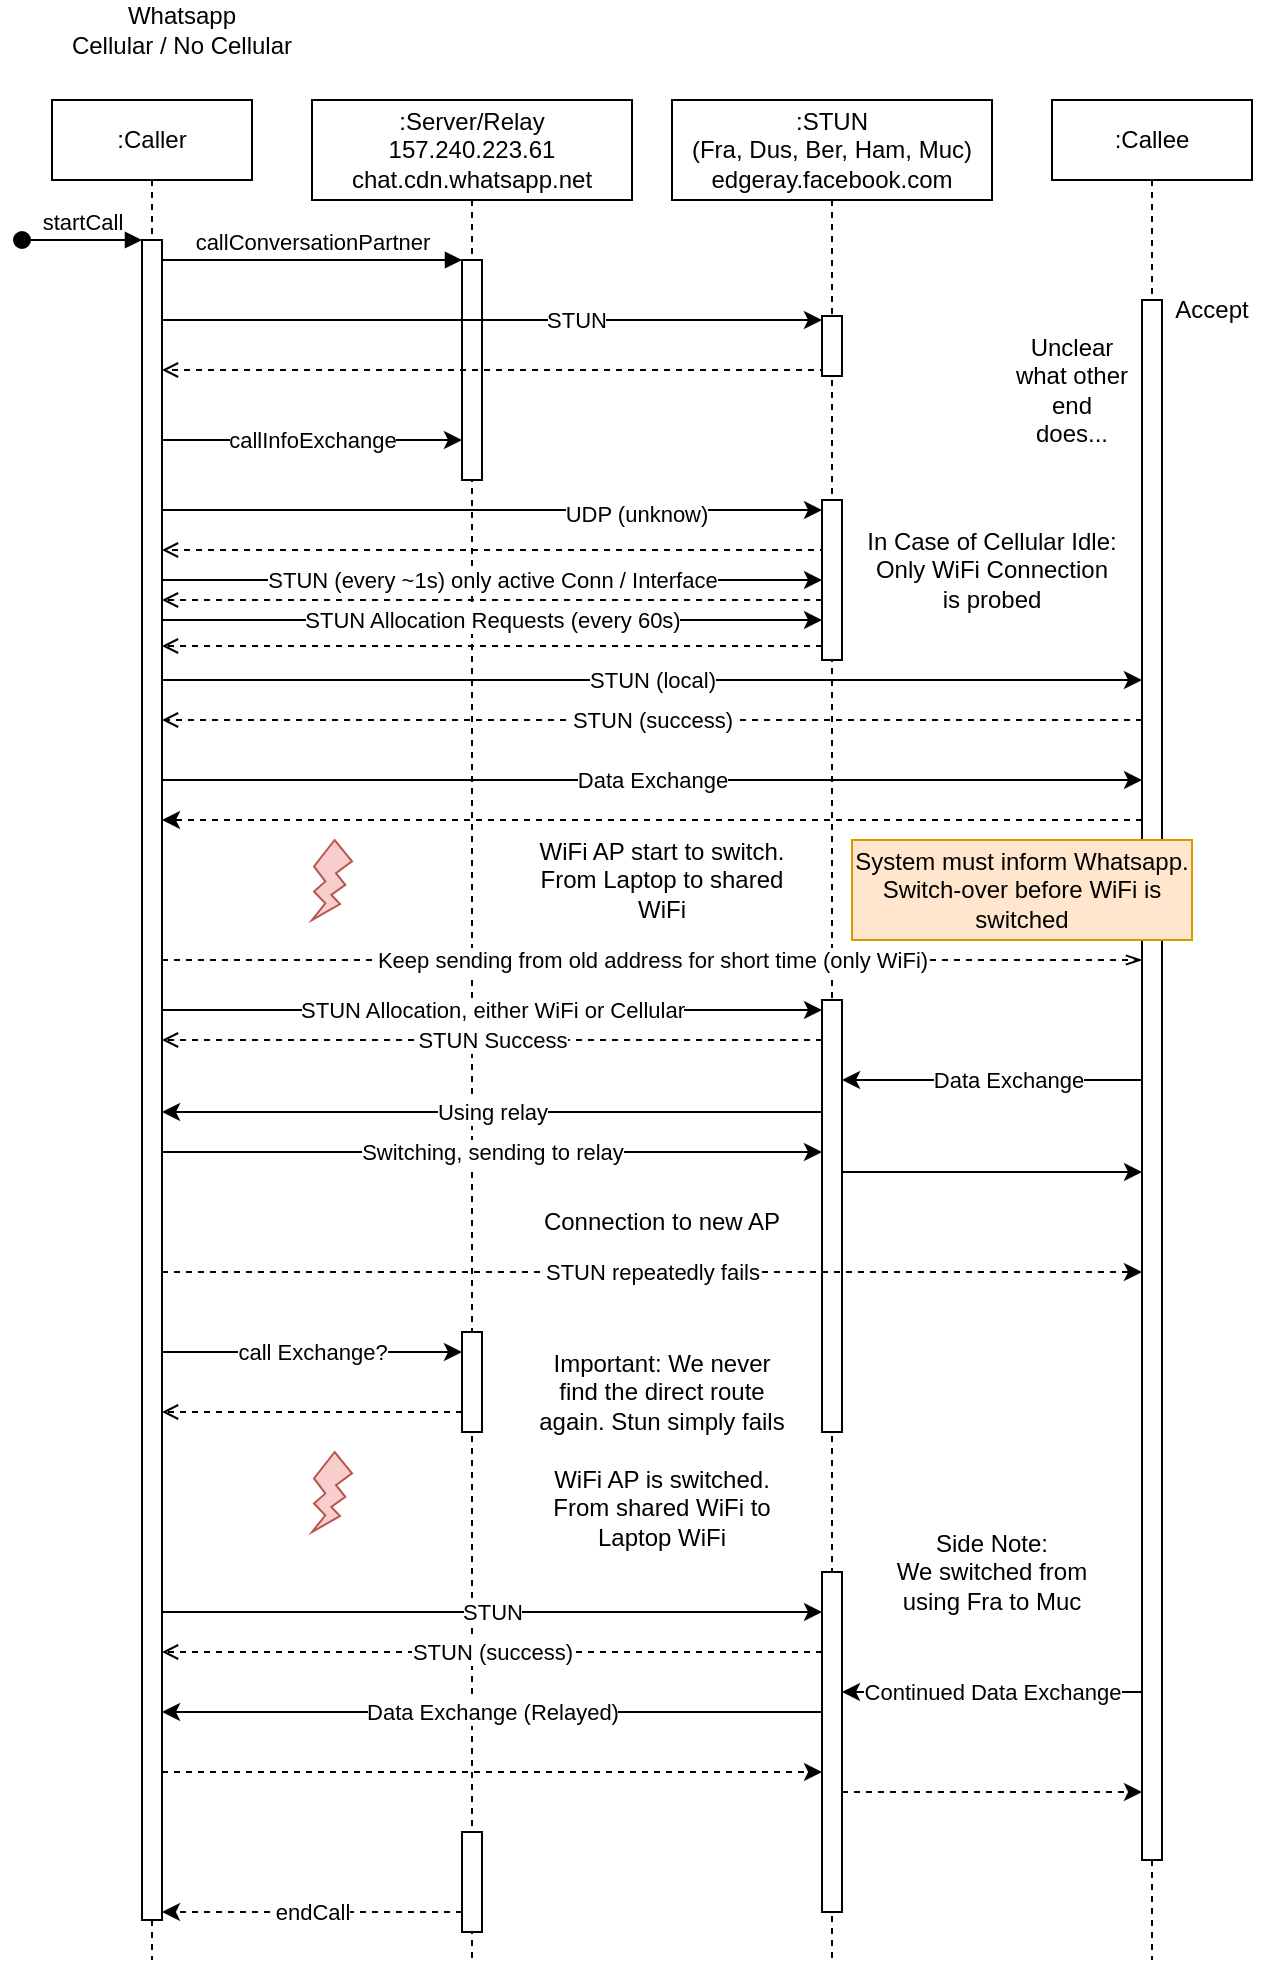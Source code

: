 <mxfile version="23.1.6" type="device">
  <diagram name="Page-1" id="2YBvvXClWsGukQMizWep">
    <mxGraphModel dx="951" dy="952" grid="1" gridSize="10" guides="1" tooltips="1" connect="1" arrows="1" fold="1" page="1" pageScale="1" pageWidth="850" pageHeight="1100" math="0" shadow="0">
      <root>
        <mxCell id="0" />
        <mxCell id="1" parent="0" />
        <mxCell id="aM9ryv3xv72pqoxQDRHE-1" value=":Caller" style="shape=umlLifeline;perimeter=lifelinePerimeter;whiteSpace=wrap;html=1;container=0;dropTarget=0;collapsible=0;recursiveResize=0;outlineConnect=0;portConstraint=eastwest;newEdgeStyle={&quot;edgeStyle&quot;:&quot;elbowEdgeStyle&quot;,&quot;elbow&quot;:&quot;vertical&quot;,&quot;curved&quot;:0,&quot;rounded&quot;:0};" parent="1" vertex="1">
          <mxGeometry x="40" y="60" width="100" height="930" as="geometry" />
        </mxCell>
        <mxCell id="aM9ryv3xv72pqoxQDRHE-2" value="" style="html=1;points=[];perimeter=orthogonalPerimeter;outlineConnect=0;targetShapes=umlLifeline;portConstraint=eastwest;newEdgeStyle={&quot;edgeStyle&quot;:&quot;elbowEdgeStyle&quot;,&quot;elbow&quot;:&quot;vertical&quot;,&quot;curved&quot;:0,&quot;rounded&quot;:0};" parent="aM9ryv3xv72pqoxQDRHE-1" vertex="1">
          <mxGeometry x="45" y="70" width="10" height="840" as="geometry" />
        </mxCell>
        <mxCell id="aM9ryv3xv72pqoxQDRHE-3" value="startCall" style="html=1;verticalAlign=bottom;startArrow=oval;endArrow=block;startSize=8;edgeStyle=elbowEdgeStyle;elbow=vertical;curved=0;rounded=0;" parent="aM9ryv3xv72pqoxQDRHE-1" target="aM9ryv3xv72pqoxQDRHE-2" edge="1">
          <mxGeometry relative="1" as="geometry">
            <mxPoint x="-15" y="70" as="sourcePoint" />
          </mxGeometry>
        </mxCell>
        <mxCell id="aM9ryv3xv72pqoxQDRHE-5" value=":Callee" style="shape=umlLifeline;perimeter=lifelinePerimeter;whiteSpace=wrap;html=1;container=0;dropTarget=0;collapsible=0;recursiveResize=0;outlineConnect=0;portConstraint=eastwest;newEdgeStyle={&quot;edgeStyle&quot;:&quot;elbowEdgeStyle&quot;,&quot;elbow&quot;:&quot;vertical&quot;,&quot;curved&quot;:0,&quot;rounded&quot;:0};" parent="1" vertex="1">
          <mxGeometry x="540" y="60" width="100" height="930" as="geometry" />
        </mxCell>
        <mxCell id="aM9ryv3xv72pqoxQDRHE-6" value="" style="html=1;points=[];perimeter=orthogonalPerimeter;outlineConnect=0;targetShapes=umlLifeline;portConstraint=eastwest;newEdgeStyle={&quot;edgeStyle&quot;:&quot;elbowEdgeStyle&quot;,&quot;elbow&quot;:&quot;vertical&quot;,&quot;curved&quot;:0,&quot;rounded&quot;:0};" parent="aM9ryv3xv72pqoxQDRHE-5" vertex="1">
          <mxGeometry x="45" y="100" width="10" height="780" as="geometry" />
        </mxCell>
        <mxCell id="aM9ryv3xv72pqoxQDRHE-7" value="callConversationPartner" style="html=1;verticalAlign=bottom;endArrow=block;edgeStyle=elbowEdgeStyle;elbow=vertical;curved=0;rounded=0;" parent="1" source="aM9ryv3xv72pqoxQDRHE-2" target="WFi1dZbMZDN4WK06_wDY-4" edge="1">
          <mxGeometry relative="1" as="geometry">
            <mxPoint x="195" y="150" as="sourcePoint" />
            <Array as="points">
              <mxPoint x="180" y="140" />
            </Array>
            <mxPoint x="190" y="150" as="targetPoint" />
          </mxGeometry>
        </mxCell>
        <mxCell id="WFi1dZbMZDN4WK06_wDY-1" value="Whatsapp&lt;br&gt;Cellular / No Cellular" style="text;html=1;align=center;verticalAlign=middle;whiteSpace=wrap;rounded=0;" vertex="1" parent="1">
          <mxGeometry x="40" y="10" width="130" height="30" as="geometry" />
        </mxCell>
        <mxCell id="WFi1dZbMZDN4WK06_wDY-2" value=":Server/Relay&lt;br&gt;157.240.223.61&lt;br&gt;chat.cdn.whatsapp.net" style="shape=umlLifeline;perimeter=lifelinePerimeter;whiteSpace=wrap;html=1;container=1;dropTarget=0;collapsible=0;recursiveResize=0;outlineConnect=0;portConstraint=eastwest;newEdgeStyle={&quot;curved&quot;:0,&quot;rounded&quot;:0};size=50;" vertex="1" parent="1">
          <mxGeometry x="170" y="60" width="160" height="930" as="geometry" />
        </mxCell>
        <mxCell id="WFi1dZbMZDN4WK06_wDY-4" value="" style="html=1;points=[];perimeter=orthogonalPerimeter;outlineConnect=0;targetShapes=umlLifeline;portConstraint=eastwest;newEdgeStyle={&quot;edgeStyle&quot;:&quot;elbowEdgeStyle&quot;,&quot;elbow&quot;:&quot;vertical&quot;,&quot;curved&quot;:0,&quot;rounded&quot;:0};" vertex="1" parent="WFi1dZbMZDN4WK06_wDY-2">
          <mxGeometry x="75" y="80" width="10" height="110" as="geometry" />
        </mxCell>
        <mxCell id="WFi1dZbMZDN4WK06_wDY-37" value="" style="html=1;points=[];perimeter=orthogonalPerimeter;outlineConnect=0;targetShapes=umlLifeline;portConstraint=eastwest;newEdgeStyle={&quot;edgeStyle&quot;:&quot;elbowEdgeStyle&quot;,&quot;elbow&quot;:&quot;vertical&quot;,&quot;curved&quot;:0,&quot;rounded&quot;:0};" vertex="1" parent="WFi1dZbMZDN4WK06_wDY-2">
          <mxGeometry x="75" y="616" width="10" height="50" as="geometry" />
        </mxCell>
        <mxCell id="WFi1dZbMZDN4WK06_wDY-56" value="" style="html=1;points=[];perimeter=orthogonalPerimeter;outlineConnect=0;targetShapes=umlLifeline;portConstraint=eastwest;newEdgeStyle={&quot;edgeStyle&quot;:&quot;elbowEdgeStyle&quot;,&quot;elbow&quot;:&quot;vertical&quot;,&quot;curved&quot;:0,&quot;rounded&quot;:0};" vertex="1" parent="WFi1dZbMZDN4WK06_wDY-2">
          <mxGeometry x="75" y="866" width="10" height="50" as="geometry" />
        </mxCell>
        <mxCell id="WFi1dZbMZDN4WK06_wDY-5" value=":STUN&lt;br&gt;(Fra, Dus, Ber, Ham, Muc)&lt;br&gt;edgeray.facebook.com" style="shape=umlLifeline;perimeter=lifelinePerimeter;whiteSpace=wrap;html=1;container=1;dropTarget=0;collapsible=0;recursiveResize=0;outlineConnect=0;portConstraint=eastwest;newEdgeStyle={&quot;curved&quot;:0,&quot;rounded&quot;:0};size=50;" vertex="1" parent="1">
          <mxGeometry x="350" y="60" width="160" height="930" as="geometry" />
        </mxCell>
        <mxCell id="WFi1dZbMZDN4WK06_wDY-6" value="" style="html=1;points=[[0,0,0,0,5],[0,1,0,0,-5],[1,0,0,0,5],[1,1,0,0,-5]];perimeter=orthogonalPerimeter;outlineConnect=0;targetShapes=umlLifeline;portConstraint=eastwest;newEdgeStyle={&quot;curved&quot;:0,&quot;rounded&quot;:0};" vertex="1" parent="WFi1dZbMZDN4WK06_wDY-5">
          <mxGeometry x="75" y="108" width="10" height="30" as="geometry" />
        </mxCell>
        <mxCell id="WFi1dZbMZDN4WK06_wDY-10" value="" style="html=1;points=[[0,0,0,0,5],[0,1,0,0,-5],[1,0,0,0,5],[1,1,0,0,-5]];perimeter=orthogonalPerimeter;outlineConnect=0;targetShapes=umlLifeline;portConstraint=eastwest;newEdgeStyle={&quot;curved&quot;:0,&quot;rounded&quot;:0};" vertex="1" parent="WFi1dZbMZDN4WK06_wDY-5">
          <mxGeometry x="75" y="200" width="10" height="80" as="geometry" />
        </mxCell>
        <mxCell id="WFi1dZbMZDN4WK06_wDY-25" value="" style="html=1;points=[[0,0,0,0,5],[0,1,0,0,-5],[1,0,0,0,5],[1,1,0,0,-5]];perimeter=orthogonalPerimeter;outlineConnect=0;targetShapes=umlLifeline;portConstraint=eastwest;newEdgeStyle={&quot;curved&quot;:0,&quot;rounded&quot;:0};" vertex="1" parent="WFi1dZbMZDN4WK06_wDY-5">
          <mxGeometry x="75" y="450" width="10" height="216" as="geometry" />
        </mxCell>
        <mxCell id="WFi1dZbMZDN4WK06_wDY-44" value="" style="html=1;points=[[0,0,0,0,5],[0,1,0,0,-5],[1,0,0,0,5],[1,1,0,0,-5]];perimeter=orthogonalPerimeter;outlineConnect=0;targetShapes=umlLifeline;portConstraint=eastwest;newEdgeStyle={&quot;curved&quot;:0,&quot;rounded&quot;:0};" vertex="1" parent="WFi1dZbMZDN4WK06_wDY-5">
          <mxGeometry x="75" y="736" width="10" height="170" as="geometry" />
        </mxCell>
        <mxCell id="WFi1dZbMZDN4WK06_wDY-7" value="STUN" style="edgeStyle=elbowEdgeStyle;rounded=0;orthogonalLoop=1;jettySize=auto;html=1;elbow=vertical;curved=0;" edge="1" parent="1" source="aM9ryv3xv72pqoxQDRHE-2" target="WFi1dZbMZDN4WK06_wDY-6">
          <mxGeometry x="0.25" relative="1" as="geometry">
            <Array as="points">
              <mxPoint x="275" y="170" />
            </Array>
            <mxPoint as="offset" />
          </mxGeometry>
        </mxCell>
        <mxCell id="WFi1dZbMZDN4WK06_wDY-8" style="edgeStyle=orthogonalEdgeStyle;rounded=0;orthogonalLoop=1;jettySize=auto;html=1;curved=0;dashed=1;endArrow=open;endFill=0;exitX=0;exitY=1;exitDx=0;exitDy=-5;exitPerimeter=0;" edge="1" parent="1" source="WFi1dZbMZDN4WK06_wDY-6" target="aM9ryv3xv72pqoxQDRHE-2">
          <mxGeometry relative="1" as="geometry">
            <Array as="points">
              <mxPoint x="360" y="195" />
              <mxPoint x="360" y="195" />
            </Array>
          </mxGeometry>
        </mxCell>
        <mxCell id="WFi1dZbMZDN4WK06_wDY-11" style="edgeStyle=elbowEdgeStyle;rounded=0;orthogonalLoop=1;jettySize=auto;html=1;elbow=vertical;curved=0;entryX=0;entryY=0;entryDx=0;entryDy=5;entryPerimeter=0;" edge="1" parent="1" source="aM9ryv3xv72pqoxQDRHE-2" target="WFi1dZbMZDN4WK06_wDY-10">
          <mxGeometry relative="1" as="geometry" />
        </mxCell>
        <mxCell id="WFi1dZbMZDN4WK06_wDY-12" value="UDP (unknow)" style="edgeLabel;html=1;align=center;verticalAlign=middle;resizable=0;points=[];" vertex="1" connectable="0" parent="WFi1dZbMZDN4WK06_wDY-11">
          <mxGeometry x="0.437" y="-2" relative="1" as="geometry">
            <mxPoint as="offset" />
          </mxGeometry>
        </mxCell>
        <mxCell id="WFi1dZbMZDN4WK06_wDY-13" value="" style="edgeStyle=orthogonalEdgeStyle;rounded=0;orthogonalLoop=1;jettySize=auto;html=1;curved=0;dashed=1;endArrow=open;endFill=0;exitX=0;exitY=1;exitDx=0;exitDy=-5;exitPerimeter=0;" edge="1" parent="1" source="WFi1dZbMZDN4WK06_wDY-10" target="aM9ryv3xv72pqoxQDRHE-2">
          <mxGeometry relative="1" as="geometry">
            <Array as="points">
              <mxPoint x="260" y="285" />
              <mxPoint x="260" y="285" />
            </Array>
          </mxGeometry>
        </mxCell>
        <mxCell id="WFi1dZbMZDN4WK06_wDY-14" value="callInfoExchange" style="edgeStyle=elbowEdgeStyle;rounded=0;orthogonalLoop=1;jettySize=auto;html=1;elbow=vertical;curved=0;" edge="1" parent="1" source="aM9ryv3xv72pqoxQDRHE-2" target="WFi1dZbMZDN4WK06_wDY-4">
          <mxGeometry relative="1" as="geometry">
            <Array as="points">
              <mxPoint x="150" y="230" />
            </Array>
          </mxGeometry>
        </mxCell>
        <mxCell id="WFi1dZbMZDN4WK06_wDY-15" value="STUN (local)" style="edgeStyle=elbowEdgeStyle;rounded=0;orthogonalLoop=1;jettySize=auto;html=1;elbow=vertical;curved=0;" edge="1" parent="1">
          <mxGeometry relative="1" as="geometry">
            <mxPoint x="95" y="350.0" as="sourcePoint" />
            <mxPoint x="585" y="350.0" as="targetPoint" />
            <Array as="points">
              <mxPoint x="340" y="350" />
            </Array>
          </mxGeometry>
        </mxCell>
        <mxCell id="WFi1dZbMZDN4WK06_wDY-16" value="STUN (success)" style="edgeStyle=elbowEdgeStyle;rounded=0;orthogonalLoop=1;jettySize=auto;html=1;elbow=vertical;curved=0;dashed=1;endArrow=open;endFill=0;" edge="1" parent="1">
          <mxGeometry relative="1" as="geometry">
            <mxPoint x="585" y="370.0" as="sourcePoint" />
            <mxPoint x="95" y="370.0" as="targetPoint" />
            <Array as="points">
              <mxPoint x="340" y="370" />
            </Array>
          </mxGeometry>
        </mxCell>
        <mxCell id="WFi1dZbMZDN4WK06_wDY-17" value="Unclear what other end does..." style="text;html=1;align=center;verticalAlign=middle;whiteSpace=wrap;rounded=0;" vertex="1" parent="1">
          <mxGeometry x="520" y="190" width="60" height="30" as="geometry" />
        </mxCell>
        <mxCell id="WFi1dZbMZDN4WK06_wDY-18" value="Accept" style="text;html=1;align=center;verticalAlign=middle;whiteSpace=wrap;rounded=0;" vertex="1" parent="1">
          <mxGeometry x="590" y="150" width="60" height="30" as="geometry" />
        </mxCell>
        <mxCell id="WFi1dZbMZDN4WK06_wDY-19" value="Data Exchange" style="edgeStyle=elbowEdgeStyle;rounded=0;orthogonalLoop=1;jettySize=auto;html=1;elbow=vertical;curved=0;" edge="1" parent="1">
          <mxGeometry relative="1" as="geometry">
            <mxPoint x="95" y="400" as="sourcePoint" />
            <mxPoint x="585" y="400" as="targetPoint" />
            <Array as="points">
              <mxPoint x="340" y="400" />
            </Array>
          </mxGeometry>
        </mxCell>
        <mxCell id="WFi1dZbMZDN4WK06_wDY-20" style="edgeStyle=elbowEdgeStyle;rounded=0;orthogonalLoop=1;jettySize=auto;html=1;elbow=vertical;curved=0;dashed=1;" edge="1" parent="1">
          <mxGeometry relative="1" as="geometry">
            <mxPoint x="585" y="420" as="sourcePoint" />
            <mxPoint x="95" y="420" as="targetPoint" />
            <Array as="points">
              <mxPoint x="340" y="420" />
            </Array>
          </mxGeometry>
        </mxCell>
        <mxCell id="WFi1dZbMZDN4WK06_wDY-22" value="" style="verticalLabelPosition=bottom;verticalAlign=top;html=1;shape=mxgraph.basic.flash;fillColor=#f8cecc;strokeColor=#b85450;" vertex="1" parent="1">
          <mxGeometry x="170" y="430" width="20" height="40" as="geometry" />
        </mxCell>
        <mxCell id="WFi1dZbMZDN4WK06_wDY-23" value="WiFi AP start to switch. From Laptop to shared WiFi" style="text;html=1;align=center;verticalAlign=middle;whiteSpace=wrap;rounded=0;" vertex="1" parent="1">
          <mxGeometry x="280" y="422.5" width="130" height="55" as="geometry" />
        </mxCell>
        <mxCell id="WFi1dZbMZDN4WK06_wDY-24" value="Keep sending from old address for short time (only WiFi)" style="edgeStyle=elbowEdgeStyle;rounded=0;orthogonalLoop=1;jettySize=auto;html=1;elbow=vertical;curved=0;dashed=1;endArrow=openThin;endFill=0;" edge="1" parent="1" source="aM9ryv3xv72pqoxQDRHE-2" target="aM9ryv3xv72pqoxQDRHE-6">
          <mxGeometry relative="1" as="geometry">
            <Array as="points">
              <mxPoint x="350" y="490" />
            </Array>
          </mxGeometry>
        </mxCell>
        <mxCell id="WFi1dZbMZDN4WK06_wDY-27" value="Using relay" style="edgeStyle=orthogonalEdgeStyle;rounded=0;orthogonalLoop=1;jettySize=auto;html=1;curved=0;" edge="1" parent="1" source="WFi1dZbMZDN4WK06_wDY-25">
          <mxGeometry relative="1" as="geometry">
            <mxPoint x="95" y="566.0" as="targetPoint" />
            <Array as="points">
              <mxPoint x="310" y="566" />
              <mxPoint x="310" y="566" />
            </Array>
          </mxGeometry>
        </mxCell>
        <mxCell id="WFi1dZbMZDN4WK06_wDY-28" value="Switching, sending to relay" style="edgeStyle=elbowEdgeStyle;rounded=0;orthogonalLoop=1;jettySize=auto;html=1;elbow=vertical;curved=0;" edge="1" parent="1" target="WFi1dZbMZDN4WK06_wDY-25">
          <mxGeometry relative="1" as="geometry">
            <mxPoint x="95" y="586" as="sourcePoint" />
            <Array as="points">
              <mxPoint x="280" y="586" />
            </Array>
          </mxGeometry>
        </mxCell>
        <mxCell id="WFi1dZbMZDN4WK06_wDY-31" value="Data Exchange" style="edgeStyle=elbowEdgeStyle;rounded=0;orthogonalLoop=1;jettySize=auto;html=1;elbow=vertical;curved=0;" edge="1" parent="1" target="WFi1dZbMZDN4WK06_wDY-25">
          <mxGeometry relative="1" as="geometry">
            <mxPoint x="585" y="566" as="sourcePoint" />
            <Array as="points">
              <mxPoint x="500" y="550" />
            </Array>
          </mxGeometry>
        </mxCell>
        <mxCell id="WFi1dZbMZDN4WK06_wDY-32" style="edgeStyle=orthogonalEdgeStyle;rounded=0;orthogonalLoop=1;jettySize=auto;html=1;curved=0;" edge="1" parent="1" source="WFi1dZbMZDN4WK06_wDY-25">
          <mxGeometry relative="1" as="geometry">
            <mxPoint x="585" y="596.0" as="targetPoint" />
            <Array as="points">
              <mxPoint x="510" y="596" />
              <mxPoint x="510" y="596" />
            </Array>
          </mxGeometry>
        </mxCell>
        <mxCell id="WFi1dZbMZDN4WK06_wDY-34" value="STUN repeatedly fails" style="edgeStyle=elbowEdgeStyle;rounded=0;orthogonalLoop=1;jettySize=auto;html=1;elbow=vertical;curved=0;dashed=1;" edge="1" parent="1">
          <mxGeometry relative="1" as="geometry">
            <mxPoint x="95" y="646" as="sourcePoint" />
            <mxPoint x="585" y="646" as="targetPoint" />
            <Array as="points">
              <mxPoint x="360" y="646" />
            </Array>
          </mxGeometry>
        </mxCell>
        <mxCell id="WFi1dZbMZDN4WK06_wDY-38" value="call Exchange?" style="edgeStyle=elbowEdgeStyle;rounded=0;orthogonalLoop=1;jettySize=auto;html=1;elbow=vertical;curved=0;" edge="1" parent="1" target="WFi1dZbMZDN4WK06_wDY-37">
          <mxGeometry relative="1" as="geometry">
            <mxPoint x="95" y="686" as="sourcePoint" />
            <Array as="points">
              <mxPoint x="170" y="686" />
            </Array>
          </mxGeometry>
        </mxCell>
        <mxCell id="WFi1dZbMZDN4WK06_wDY-39" style="edgeStyle=elbowEdgeStyle;rounded=0;orthogonalLoop=1;jettySize=auto;html=1;elbow=vertical;curved=0;dashed=1;endArrow=open;endFill=0;" edge="1" parent="1" source="WFi1dZbMZDN4WK06_wDY-37">
          <mxGeometry relative="1" as="geometry">
            <mxPoint x="95" y="716" as="targetPoint" />
            <Array as="points">
              <mxPoint x="200" y="716" />
            </Array>
          </mxGeometry>
        </mxCell>
        <mxCell id="WFi1dZbMZDN4WK06_wDY-40" value="Important: We never find the direct route again. Stun simply fails" style="text;html=1;align=center;verticalAlign=middle;whiteSpace=wrap;rounded=0;" vertex="1" parent="1">
          <mxGeometry x="280" y="676" width="130" height="60" as="geometry" />
        </mxCell>
        <mxCell id="WFi1dZbMZDN4WK06_wDY-41" value="" style="verticalLabelPosition=bottom;verticalAlign=top;html=1;shape=mxgraph.basic.flash;fillColor=#f8cecc;strokeColor=#b85450;" vertex="1" parent="1">
          <mxGeometry x="170" y="736" width="20" height="40" as="geometry" />
        </mxCell>
        <mxCell id="WFi1dZbMZDN4WK06_wDY-42" value="WiFi AP is switched. From shared WiFi to Laptop WiFi" style="text;html=1;align=center;verticalAlign=middle;whiteSpace=wrap;rounded=0;" vertex="1" parent="1">
          <mxGeometry x="280" y="736" width="130" height="55" as="geometry" />
        </mxCell>
        <mxCell id="WFi1dZbMZDN4WK06_wDY-43" value="STUN" style="edgeStyle=elbowEdgeStyle;rounded=0;orthogonalLoop=1;jettySize=auto;html=1;elbow=vertical;curved=0;" edge="1" parent="1" target="WFi1dZbMZDN4WK06_wDY-44">
          <mxGeometry relative="1" as="geometry">
            <mxPoint x="95" y="816" as="sourcePoint" />
            <Array as="points">
              <mxPoint x="270" y="816" />
            </Array>
          </mxGeometry>
        </mxCell>
        <mxCell id="WFi1dZbMZDN4WK06_wDY-45" value="STUN (success)" style="edgeStyle=orthogonalEdgeStyle;rounded=0;orthogonalLoop=1;jettySize=auto;html=1;curved=0;dashed=1;endArrow=open;endFill=0;" edge="1" parent="1" source="WFi1dZbMZDN4WK06_wDY-44">
          <mxGeometry relative="1" as="geometry">
            <mxPoint x="95" y="836.0" as="targetPoint" />
            <Array as="points">
              <mxPoint x="270" y="836" />
              <mxPoint x="270" y="836" />
            </Array>
          </mxGeometry>
        </mxCell>
        <mxCell id="WFi1dZbMZDN4WK06_wDY-47" value="Data Exchange (Relayed)" style="edgeStyle=elbowEdgeStyle;rounded=0;orthogonalLoop=1;jettySize=auto;html=1;elbow=vertical;curved=0;endArrow=none;endFill=0;startArrow=classic;startFill=1;" edge="1" parent="1" target="WFi1dZbMZDN4WK06_wDY-44">
          <mxGeometry relative="1" as="geometry">
            <mxPoint x="95" y="866.0" as="sourcePoint" />
            <Array as="points">
              <mxPoint x="260" y="866" />
            </Array>
          </mxGeometry>
        </mxCell>
        <mxCell id="WFi1dZbMZDN4WK06_wDY-49" value="Continued Data Exchange" style="edgeStyle=elbowEdgeStyle;rounded=0;orthogonalLoop=1;jettySize=auto;html=1;elbow=vertical;curved=0;" edge="1" parent="1" target="WFi1dZbMZDN4WK06_wDY-44">
          <mxGeometry relative="1" as="geometry">
            <mxPoint x="585" y="856" as="sourcePoint" />
            <Array as="points">
              <mxPoint x="520" y="856" />
            </Array>
          </mxGeometry>
        </mxCell>
        <mxCell id="WFi1dZbMZDN4WK06_wDY-52" style="edgeStyle=elbowEdgeStyle;rounded=0;orthogonalLoop=1;jettySize=auto;html=1;elbow=vertical;curved=0;dashed=1;" edge="1" parent="1" target="WFi1dZbMZDN4WK06_wDY-44">
          <mxGeometry relative="1" as="geometry">
            <mxPoint x="95" y="896.0" as="sourcePoint" />
            <Array as="points">
              <mxPoint x="260" y="896" />
            </Array>
          </mxGeometry>
        </mxCell>
        <mxCell id="WFi1dZbMZDN4WK06_wDY-53" style="edgeStyle=orthogonalEdgeStyle;rounded=0;orthogonalLoop=1;jettySize=auto;html=1;curved=0;dashed=1;" edge="1" parent="1" source="WFi1dZbMZDN4WK06_wDY-44">
          <mxGeometry relative="1" as="geometry">
            <mxPoint x="585" y="906.0" as="targetPoint" />
            <Array as="points">
              <mxPoint x="510" y="906" />
              <mxPoint x="510" y="906" />
            </Array>
          </mxGeometry>
        </mxCell>
        <mxCell id="WFi1dZbMZDN4WK06_wDY-54" value="Side Note: &lt;br&gt;We switched from using Fra to Muc" style="text;html=1;align=center;verticalAlign=middle;whiteSpace=wrap;rounded=0;" vertex="1" parent="1">
          <mxGeometry x="450" y="766" width="120" height="60" as="geometry" />
        </mxCell>
        <mxCell id="WFi1dZbMZDN4WK06_wDY-57" value="endCall" style="edgeStyle=elbowEdgeStyle;rounded=0;orthogonalLoop=1;jettySize=auto;html=1;elbow=vertical;curved=0;dashed=1;" edge="1" parent="1" source="WFi1dZbMZDN4WK06_wDY-56">
          <mxGeometry relative="1" as="geometry">
            <mxPoint x="95" y="966.0" as="targetPoint" />
            <Array as="points">
              <mxPoint x="170" y="966" />
            </Array>
          </mxGeometry>
        </mxCell>
        <mxCell id="WFi1dZbMZDN4WK06_wDY-60" value=" STUN (every ~1s) only active Conn / Interface" style="edgeStyle=elbowEdgeStyle;rounded=0;orthogonalLoop=1;jettySize=auto;html=1;elbow=vertical;curved=0;" edge="1" parent="1" source="aM9ryv3xv72pqoxQDRHE-2" target="WFi1dZbMZDN4WK06_wDY-10">
          <mxGeometry relative="1" as="geometry">
            <mxPoint x="430" y="300" as="targetPoint" />
            <Array as="points">
              <mxPoint x="340" y="300" />
            </Array>
          </mxGeometry>
        </mxCell>
        <mxCell id="WFi1dZbMZDN4WK06_wDY-61" style="edgeStyle=orthogonalEdgeStyle;rounded=0;orthogonalLoop=1;jettySize=auto;html=1;curved=0;dashed=1;endArrow=open;endFill=0;" edge="1" parent="1" source="WFi1dZbMZDN4WK06_wDY-10" target="aM9ryv3xv72pqoxQDRHE-2">
          <mxGeometry relative="1" as="geometry">
            <Array as="points">
              <mxPoint x="180" y="310" />
              <mxPoint x="180" y="310" />
            </Array>
          </mxGeometry>
        </mxCell>
        <mxCell id="WFi1dZbMZDN4WK06_wDY-62" value="STUN Allocation Requests (every 60s)" style="edgeStyle=elbowEdgeStyle;rounded=0;orthogonalLoop=1;jettySize=auto;html=1;elbow=vertical;curved=0;" edge="1" parent="1" source="aM9ryv3xv72pqoxQDRHE-2" target="WFi1dZbMZDN4WK06_wDY-10">
          <mxGeometry relative="1" as="geometry">
            <mxPoint x="420" y="320.0" as="targetPoint" />
            <Array as="points">
              <mxPoint x="390" y="320" />
            </Array>
          </mxGeometry>
        </mxCell>
        <mxCell id="WFi1dZbMZDN4WK06_wDY-63" style="edgeStyle=orthogonalEdgeStyle;rounded=0;orthogonalLoop=1;jettySize=auto;html=1;curved=0;dashed=1;endArrow=open;endFill=0;" edge="1" parent="1">
          <mxGeometry relative="1" as="geometry">
            <mxPoint x="425" y="333.0" as="sourcePoint" />
            <mxPoint x="95" y="333.0" as="targetPoint" />
            <Array as="points">
              <mxPoint x="260" y="333" />
              <mxPoint x="260" y="333" />
            </Array>
          </mxGeometry>
        </mxCell>
        <mxCell id="WFi1dZbMZDN4WK06_wDY-64" value="In Case of Cellular Idle: Only WiFi Connection is probed" style="text;html=1;align=center;verticalAlign=middle;whiteSpace=wrap;rounded=0;" vertex="1" parent="1">
          <mxGeometry x="445" y="270" width="130" height="50" as="geometry" />
        </mxCell>
        <mxCell id="WFi1dZbMZDN4WK06_wDY-66" value="Connection to new AP" style="text;html=1;align=center;verticalAlign=middle;whiteSpace=wrap;rounded=0;" vertex="1" parent="1">
          <mxGeometry x="280" y="606" width="130" height="30" as="geometry" />
        </mxCell>
        <mxCell id="WFi1dZbMZDN4WK06_wDY-67" value=" STUN Allocation, either WiFi or Cellular" style="edgeStyle=elbowEdgeStyle;rounded=0;orthogonalLoop=1;jettySize=auto;html=1;elbow=vertical;curved=0;entryX=0;entryY=0;entryDx=0;entryDy=5;entryPerimeter=0;" edge="1" parent="1" source="aM9ryv3xv72pqoxQDRHE-2" target="WFi1dZbMZDN4WK06_wDY-25">
          <mxGeometry relative="1" as="geometry" />
        </mxCell>
        <mxCell id="WFi1dZbMZDN4WK06_wDY-68" value="STUN Success" style="edgeStyle=orthogonalEdgeStyle;rounded=0;orthogonalLoop=1;jettySize=auto;html=1;curved=0;dashed=1;endArrow=open;endFill=0;" edge="1" parent="1" source="WFi1dZbMZDN4WK06_wDY-25" target="aM9ryv3xv72pqoxQDRHE-2">
          <mxGeometry relative="1" as="geometry">
            <Array as="points">
              <mxPoint x="260" y="530" />
              <mxPoint x="260" y="530" />
            </Array>
          </mxGeometry>
        </mxCell>
        <mxCell id="WFi1dZbMZDN4WK06_wDY-70" value="System must inform Whatsapp.&lt;br&gt;Switch-over before WiFi is switched" style="text;html=1;align=center;verticalAlign=middle;whiteSpace=wrap;rounded=0;fillColor=#ffe6cc;strokeColor=#d79b00;" vertex="1" parent="1">
          <mxGeometry x="440" y="430" width="170" height="50" as="geometry" />
        </mxCell>
      </root>
    </mxGraphModel>
  </diagram>
</mxfile>

